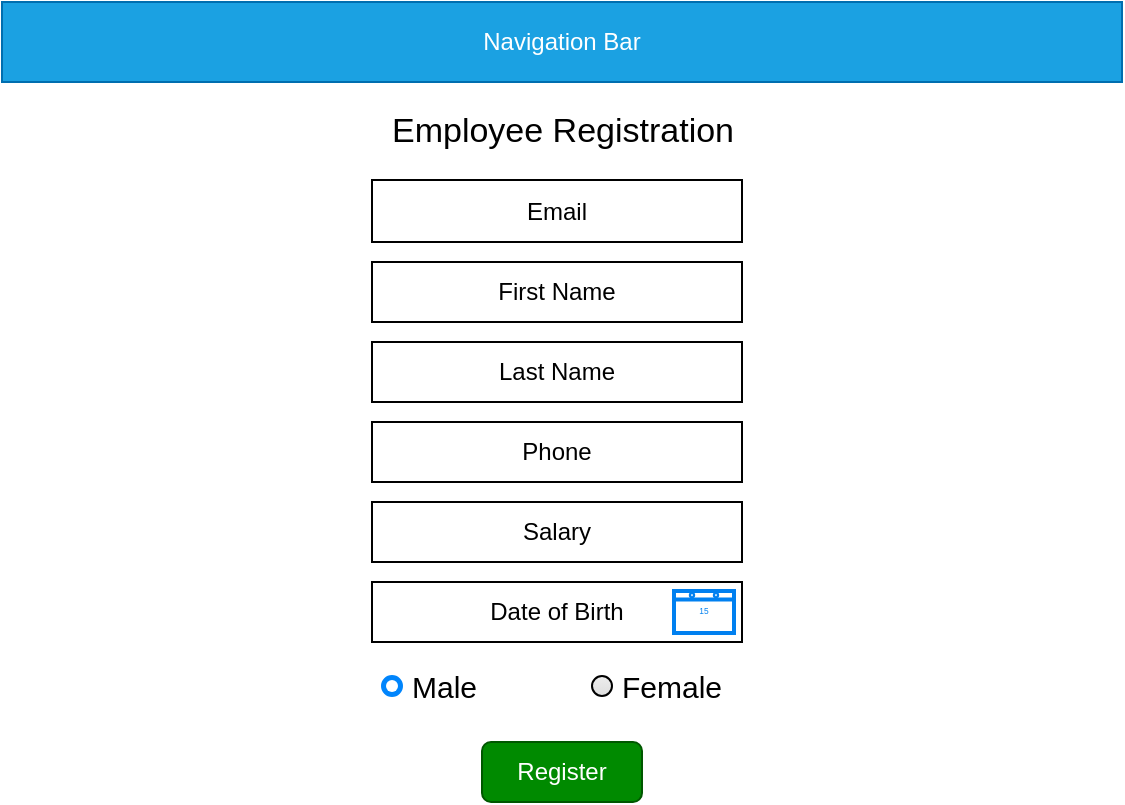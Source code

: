 <mxfile>
    <diagram id="-TUbJJUPrSxwYLhVS3z6" name="Page-1">
        <mxGraphModel dx="601" dy="398" grid="1" gridSize="10" guides="1" tooltips="1" connect="1" arrows="1" fold="1" page="1" pageScale="1" pageWidth="850" pageHeight="1100" math="0" shadow="0">
            <root>
                <mxCell id="0"/>
                <mxCell id="1" parent="0"/>
                <mxCell id="2" value="Navigation Bar" style="rounded=0;whiteSpace=wrap;html=1;fillColor=#1ba1e2;fontColor=#ffffff;strokeColor=#006EAF;" vertex="1" parent="1">
                    <mxGeometry x="40" y="10" width="560" height="40" as="geometry"/>
                </mxCell>
                <mxCell id="3" value="Employee Registration" style="text;html=1;align=center;verticalAlign=middle;resizable=0;points=[];autosize=1;strokeColor=none;fillColor=none;fontSize=17;" vertex="1" parent="1">
                    <mxGeometry x="225" y="60" width="190" height="30" as="geometry"/>
                </mxCell>
                <mxCell id="4" value="Email" style="rounded=0;whiteSpace=wrap;html=1;fontSize=12;" vertex="1" parent="1">
                    <mxGeometry x="225" y="99" width="185" height="31" as="geometry"/>
                </mxCell>
                <mxCell id="6" value="First Name&lt;span style=&quot;color: rgba(0, 0, 0, 0); font-family: monospace; font-size: 0px; text-align: start;&quot;&gt;%3CmxGraphModel%3E%3Croot%3E%3CmxCell%20id%3D%220%22%2F%3E%3CmxCell%20id%3D%221%22%20parent%3D%220%22%2F%3E%3CmxCell%20id%3D%222%22%20value%3D%22Email%22%20style%3D%22rounded%3D0%3BwhiteSpace%3Dwrap%3Bhtml%3D1%3BfontSize%3D12%3B%22%20vertex%3D%221%22%20parent%3D%221%22%3E%3CmxGeometry%20x%3D%22220%22%20y%3D%22150%22%20width%3D%22200%22%20height%3D%2250%22%20as%3D%22geometry%22%2F%3E%3C%2FmxCell%3E%3C%2Froot%3E%3C%2FmxGraphModel%3E&lt;/span&gt;" style="rounded=0;whiteSpace=wrap;html=1;fontSize=12;" vertex="1" parent="1">
                    <mxGeometry x="225" y="140" width="185" height="30" as="geometry"/>
                </mxCell>
                <mxCell id="7" value="Last Name" style="rounded=0;whiteSpace=wrap;html=1;fontSize=12;" vertex="1" parent="1">
                    <mxGeometry x="225" y="180" width="185" height="30" as="geometry"/>
                </mxCell>
                <mxCell id="8" value="Phone" style="rounded=0;whiteSpace=wrap;html=1;fontSize=12;" vertex="1" parent="1">
                    <mxGeometry x="225" y="220" width="185" height="30" as="geometry"/>
                </mxCell>
                <mxCell id="9" value="Salary&lt;span style=&quot;color: rgba(0, 0, 0, 0); font-family: monospace; font-size: 0px; text-align: start;&quot;&gt;%3CmxGraphModel%3E%3Croot%3E%3CmxCell%20id%3D%220%22%2F%3E%3CmxCell%20id%3D%221%22%20parent%3D%220%22%2F%3E%3CmxCell%20id%3D%222%22%20value%3D%22First%20Name%26lt%3Bspan%20style%3D%26quot%3Bcolor%3A%20rgba(0%2C%200%2C%200%2C%200)%3B%20font-family%3A%20monospace%3B%20font-size%3A%200px%3B%20text-align%3A%20start%3B%26quot%3B%26gt%3B%253CmxGraphModel%253E%253Croot%253E%253CmxCell%2520id%253D%25220%2522%252F%253E%253CmxCell%2520id%253D%25221%2522%2520parent%253D%25220%2522%252F%253E%253CmxCell%2520id%253D%25222%2522%2520value%253D%2522Email%2522%2520style%253D%2522rounded%253D0%253BwhiteSpace%253Dwrap%253Bhtml%253D1%253BfontSize%253D12%253B%2522%2520vertex%253D%25221%2522%2520parent%253D%25221%2522%253E%253CmxGeometry%2520x%253D%2522220%2522%2520y%253D%2522150%2522%2520width%253D%2522200%2522%2520height%253D%252250%2522%2520as%253D%2522geometry%2522%252F%253E%253C%252FmxCell%253E%253C%252Froot%253E%253C%252FmxGraphModel%253E%26lt%3B%2Fspan%26gt%3B%22%20style%3D%22rounded%3D0%3BwhiteSpace%3Dwrap%3Bhtml%3D1%3BfontSize%3D12%3B%22%20vertex%3D%221%22%20parent%3D%221%22%3E%3CmxGeometry%20x%3D%22225%22%20y%3D%22210%22%20width%3D%22200%22%20height%3D%2250%22%20as%3D%22geometry%22%2F%3E%3C%2FmxCell%3E%3C%2Froot%3E%3C%2FmxGraphModel%3E&lt;/span&gt;" style="rounded=0;whiteSpace=wrap;html=1;fontSize=12;" vertex="1" parent="1">
                    <mxGeometry x="225" y="260" width="185" height="30" as="geometry"/>
                </mxCell>
                <mxCell id="10" value="Date of Birth" style="rounded=0;whiteSpace=wrap;html=1;fontSize=12;" vertex="1" parent="1">
                    <mxGeometry x="225" y="300" width="185" height="30" as="geometry"/>
                </mxCell>
                <mxCell id="33" value="Register" style="rounded=1;whiteSpace=wrap;html=1;fontSize=12;fillColor=#008a00;fontColor=#ffffff;strokeColor=#005700;" vertex="1" parent="1">
                    <mxGeometry x="280" y="380" width="80" height="30" as="geometry"/>
                </mxCell>
                <mxCell id="36" value="" style="html=1;verticalLabelPosition=bottom;align=center;labelBackgroundColor=#ffffff;verticalAlign=top;strokeWidth=2;strokeColor=#0080F0;shadow=0;dashed=0;shape=mxgraph.ios7.icons.calendar;fontSize=12;" vertex="1" parent="1">
                    <mxGeometry x="376" y="304.5" width="30" height="21" as="geometry"/>
                </mxCell>
                <mxCell id="38" value="Male" style="html=1;shadow=0;dashed=0;shape=mxgraph.bootstrap.radioButton2;labelPosition=right;verticalLabelPosition=middle;align=left;verticalAlign=middle;gradientColor=#DEDEDE;fillColor=#EDEDED;checked=1;spacing=5;checkedFill=#0085FC;checkedStroke=#ffffff;sketch=0;fontSize=15;" vertex="1" parent="1">
                    <mxGeometry x="230" y="347" width="10" height="10" as="geometry"/>
                </mxCell>
                <mxCell id="39" value="Female" style="html=1;shadow=0;dashed=0;shape=mxgraph.bootstrap.radioButton2;labelPosition=right;verticalLabelPosition=middle;align=left;verticalAlign=middle;gradientColor=#DEDEDE;fillColor=#EDEDED;checked=0;spacing=5;checkedFill=#0085FC;checkedStroke=#ffffff;sketch=0;fontSize=15;" vertex="1" parent="1">
                    <mxGeometry x="335" y="347" width="10" height="10" as="geometry"/>
                </mxCell>
            </root>
        </mxGraphModel>
    </diagram>
</mxfile>